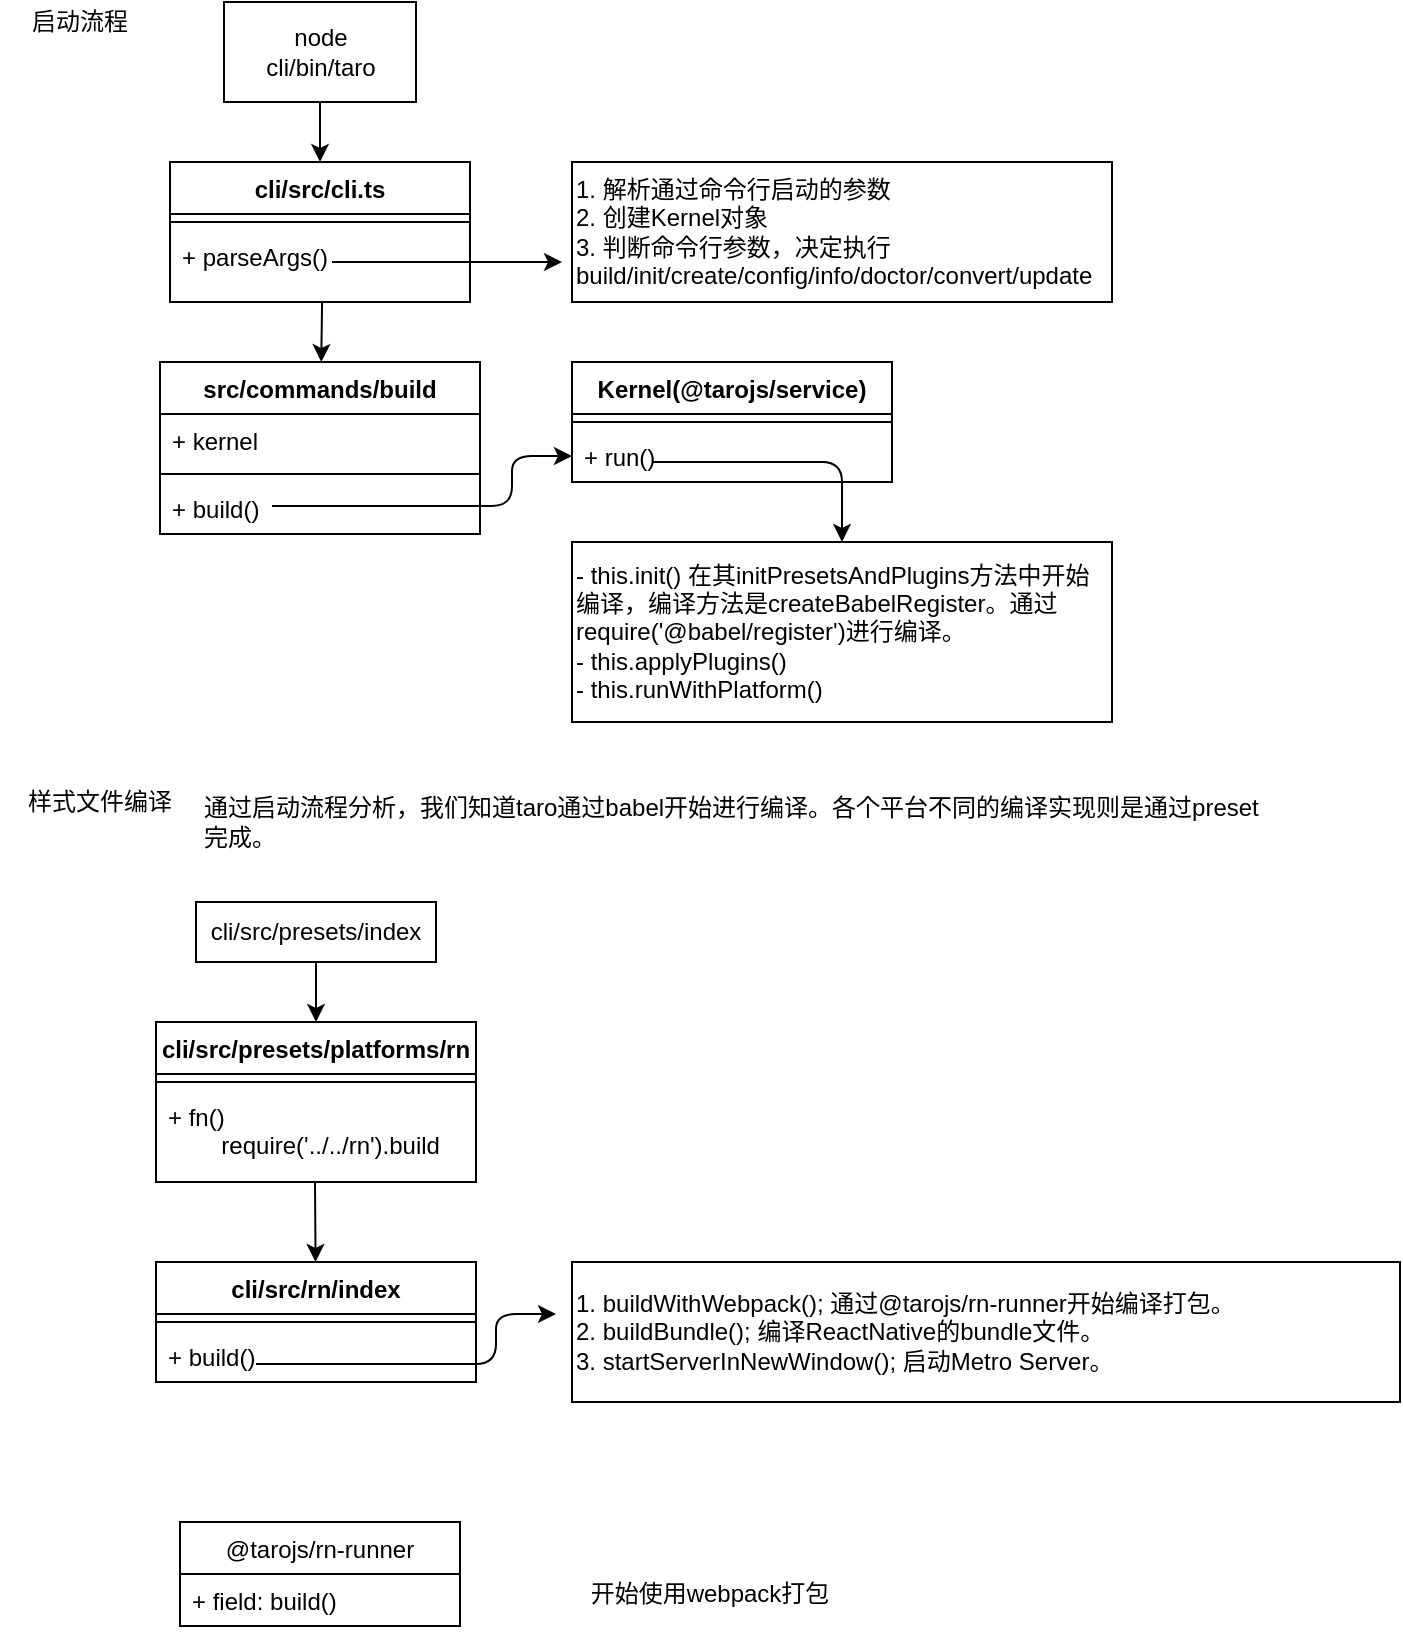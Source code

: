 <mxfile version="13.6.5" type="github">
  <diagram id="qLGAQN45khurday5uuPe" name="第 1 页">
    <mxGraphModel dx="1032" dy="741" grid="1" gridSize="10" guides="1" tooltips="1" connect="1" arrows="1" fold="1" page="1" pageScale="1" pageWidth="827" pageHeight="1169" math="0" shadow="0">
      <root>
        <mxCell id="0" />
        <mxCell id="1" parent="0" />
        <mxCell id="If2TSdoc109izGzcaKSD-9" value="node&lt;br&gt;cli/bin/taro" style="html=1;" parent="1" vertex="1">
          <mxGeometry x="152" y="20" width="96" height="50" as="geometry" />
        </mxCell>
        <mxCell id="If2TSdoc109izGzcaKSD-10" value="" style="endArrow=classic;html=1;exitX=0.5;exitY=1;exitDx=0;exitDy=0;entryX=0.5;entryY=0;entryDx=0;entryDy=0;" parent="1" source="If2TSdoc109izGzcaKSD-9" target="If2TSdoc109izGzcaKSD-5" edge="1">
          <mxGeometry relative="1" as="geometry">
            <mxPoint x="196" y="330" as="sourcePoint" />
            <mxPoint x="296" y="330" as="targetPoint" />
          </mxGeometry>
        </mxCell>
        <mxCell id="If2TSdoc109izGzcaKSD-12" value="1. 解析通过命令行启动的参数&lt;br&gt;2. 创建Kernel对象&lt;br&gt;3. 判断命令行参数，决定执行build/init/create/config/info/doctor/convert/update" style="rounded=0;whiteSpace=wrap;html=1;align=left;" parent="1" vertex="1">
          <mxGeometry x="326" y="100" width="270" height="70" as="geometry" />
        </mxCell>
        <mxCell id="If2TSdoc109izGzcaKSD-13" value="" style="endArrow=classic;html=1;" parent="1" edge="1">
          <mxGeometry width="50" height="50" relative="1" as="geometry">
            <mxPoint x="206" y="150" as="sourcePoint" />
            <mxPoint x="321" y="150" as="targetPoint" />
            <Array as="points" />
          </mxGeometry>
        </mxCell>
        <mxCell id="CVPaqhK79-wcYEb8_Y2l-2" value="" style="endArrow=classic;html=1;exitX=0.507;exitY=1;exitDx=0;exitDy=0;exitPerimeter=0;" parent="1" source="If2TSdoc109izGzcaKSD-8" target="If2TSdoc109izGzcaKSD-14" edge="1">
          <mxGeometry width="50" height="50" relative="1" as="geometry">
            <mxPoint x="-54" y="300" as="sourcePoint" />
            <mxPoint x="-4" y="250" as="targetPoint" />
          </mxGeometry>
        </mxCell>
        <mxCell id="CVPaqhK79-wcYEb8_Y2l-3" value="- this.init() 在其initPresetsAndPlugins方法中开始编译，编译方法是createBabelRegister。通过require(&#39;@babel/register&#39;)进行编译。&lt;br&gt;- this.applyPlugins()&lt;br&gt;- this.runWithPlatform()" style="rounded=0;whiteSpace=wrap;html=1;align=left;" parent="1" vertex="1">
          <mxGeometry x="326" y="290" width="270" height="90" as="geometry" />
        </mxCell>
        <mxCell id="_iwkqZUHezdEcZJgWdHv-1" value="样式文件编译" style="text;html=1;strokeColor=none;fillColor=none;align=center;verticalAlign=middle;whiteSpace=wrap;rounded=0;" parent="1" vertex="1">
          <mxGeometry x="40" y="410" width="100" height="20" as="geometry" />
        </mxCell>
        <mxCell id="_iwkqZUHezdEcZJgWdHv-2" value="启动流程" style="text;html=1;strokeColor=none;fillColor=none;align=center;verticalAlign=middle;whiteSpace=wrap;rounded=0;" parent="1" vertex="1">
          <mxGeometry x="40" y="20" width="80" height="20" as="geometry" />
        </mxCell>
        <mxCell id="If2TSdoc109izGzcaKSD-5" value="cli/src/cli.ts" style="swimlane;fontStyle=1;align=center;verticalAlign=top;childLayout=stackLayout;horizontal=1;startSize=26;horizontalStack=0;resizeParent=1;resizeParentMax=0;resizeLast=0;collapsible=1;marginBottom=0;" parent="1" vertex="1">
          <mxGeometry x="125" y="100" width="150" height="70" as="geometry" />
        </mxCell>
        <mxCell id="If2TSdoc109izGzcaKSD-7" value="" style="line;strokeWidth=1;fillColor=none;align=left;verticalAlign=middle;spacingTop=-1;spacingLeft=3;spacingRight=3;rotatable=0;labelPosition=right;points=[];portConstraint=eastwest;" parent="If2TSdoc109izGzcaKSD-5" vertex="1">
          <mxGeometry y="26" width="150" height="8" as="geometry" />
        </mxCell>
        <mxCell id="If2TSdoc109izGzcaKSD-8" value="+ parseArgs()" style="text;strokeColor=none;fillColor=none;align=left;verticalAlign=top;spacingLeft=4;spacingRight=4;overflow=hidden;rotatable=0;points=[[0,0.5],[1,0.5]];portConstraint=eastwest;" parent="If2TSdoc109izGzcaKSD-5" vertex="1">
          <mxGeometry y="34" width="150" height="36" as="geometry" />
        </mxCell>
        <mxCell id="If2TSdoc109izGzcaKSD-14" value="src/commands/build" style="swimlane;fontStyle=1;align=center;verticalAlign=top;childLayout=stackLayout;horizontal=1;startSize=26;horizontalStack=0;resizeParent=1;resizeParentMax=0;resizeLast=0;collapsible=1;marginBottom=0;" parent="1" vertex="1">
          <mxGeometry x="120" y="200" width="160" height="86" as="geometry" />
        </mxCell>
        <mxCell id="If2TSdoc109izGzcaKSD-15" value="+ kernel" style="text;strokeColor=none;fillColor=none;align=left;verticalAlign=top;spacingLeft=4;spacingRight=4;overflow=hidden;rotatable=0;points=[[0,0.5],[1,0.5]];portConstraint=eastwest;" parent="If2TSdoc109izGzcaKSD-14" vertex="1">
          <mxGeometry y="26" width="160" height="26" as="geometry" />
        </mxCell>
        <mxCell id="If2TSdoc109izGzcaKSD-16" value="" style="line;strokeWidth=1;fillColor=none;align=left;verticalAlign=middle;spacingTop=-1;spacingLeft=3;spacingRight=3;rotatable=0;labelPosition=right;points=[];portConstraint=eastwest;" parent="If2TSdoc109izGzcaKSD-14" vertex="1">
          <mxGeometry y="52" width="160" height="8" as="geometry" />
        </mxCell>
        <mxCell id="CVPaqhK79-wcYEb8_Y2l-1" value="" style="endArrow=classic;html=1;entryX=0;entryY=0.5;entryDx=0;entryDy=0;" parent="If2TSdoc109izGzcaKSD-14" target="If2TSdoc109izGzcaKSD-21" edge="1">
          <mxGeometry width="50" height="50" relative="1" as="geometry">
            <mxPoint x="56" y="72" as="sourcePoint" />
            <mxPoint x="176" y="52" as="targetPoint" />
            <Array as="points">
              <mxPoint x="176" y="72" />
              <mxPoint x="176" y="47" />
            </Array>
          </mxGeometry>
        </mxCell>
        <mxCell id="If2TSdoc109izGzcaKSD-17" value="+ build()" style="text;strokeColor=none;fillColor=none;align=left;verticalAlign=top;spacingLeft=4;spacingRight=4;overflow=hidden;rotatable=0;points=[[0,0.5],[1,0.5]];portConstraint=eastwest;" parent="If2TSdoc109izGzcaKSD-14" vertex="1">
          <mxGeometry y="60" width="160" height="26" as="geometry" />
        </mxCell>
        <mxCell id="If2TSdoc109izGzcaKSD-18" value="Kernel(@tarojs/service)" style="swimlane;fontStyle=1;align=center;verticalAlign=top;childLayout=stackLayout;horizontal=1;startSize=26;horizontalStack=0;resizeParent=1;resizeParentMax=0;resizeLast=0;collapsible=1;marginBottom=0;" parent="1" vertex="1">
          <mxGeometry x="326" y="200" width="160" height="60" as="geometry" />
        </mxCell>
        <mxCell id="If2TSdoc109izGzcaKSD-20" value="" style="line;strokeWidth=1;fillColor=none;align=left;verticalAlign=middle;spacingTop=-1;spacingLeft=3;spacingRight=3;rotatable=0;labelPosition=right;points=[];portConstraint=eastwest;" parent="If2TSdoc109izGzcaKSD-18" vertex="1">
          <mxGeometry y="26" width="160" height="8" as="geometry" />
        </mxCell>
        <mxCell id="CVPaqhK79-wcYEb8_Y2l-4" value="" style="endArrow=classic;html=1;entryX=0.5;entryY=0;entryDx=0;entryDy=0;" parent="If2TSdoc109izGzcaKSD-18" target="CVPaqhK79-wcYEb8_Y2l-3" edge="1">
          <mxGeometry width="50" height="50" relative="1" as="geometry">
            <mxPoint x="40" y="50" as="sourcePoint" />
            <mxPoint x="90" as="targetPoint" />
            <Array as="points">
              <mxPoint x="135" y="50" />
            </Array>
          </mxGeometry>
        </mxCell>
        <mxCell id="If2TSdoc109izGzcaKSD-21" value="+ run()" style="text;strokeColor=none;fillColor=none;align=left;verticalAlign=top;spacingLeft=4;spacingRight=4;overflow=hidden;rotatable=0;points=[[0,0.5],[1,0.5]];portConstraint=eastwest;" parent="If2TSdoc109izGzcaKSD-18" vertex="1">
          <mxGeometry y="34" width="160" height="26" as="geometry" />
        </mxCell>
        <mxCell id="okpEa-yubMFcdNo9ZUSm-1" value="通过启动流程分析，我们知道taro通过babel开始进行编译。各个平台不同的编译实现则是通过preset完成。" style="text;html=1;strokeColor=none;fillColor=none;align=left;verticalAlign=middle;whiteSpace=wrap;rounded=0;" vertex="1" parent="1">
          <mxGeometry x="140" y="410" width="530" height="40" as="geometry" />
        </mxCell>
        <mxCell id="okpEa-yubMFcdNo9ZUSm-2" value="cli/src/presets/index" style="rounded=0;whiteSpace=wrap;html=1;align=center;" vertex="1" parent="1">
          <mxGeometry x="138" y="470" width="120" height="30" as="geometry" />
        </mxCell>
        <mxCell id="okpEa-yubMFcdNo9ZUSm-7" value="" style="endArrow=classic;html=1;exitX=0.5;exitY=1;exitDx=0;exitDy=0;entryX=0.5;entryY=0;entryDx=0;entryDy=0;" edge="1" parent="1" source="okpEa-yubMFcdNo9ZUSm-2" target="okpEa-yubMFcdNo9ZUSm-3">
          <mxGeometry width="50" height="50" relative="1" as="geometry">
            <mxPoint x="28" y="540" as="sourcePoint" />
            <mxPoint x="78" y="490" as="targetPoint" />
          </mxGeometry>
        </mxCell>
        <mxCell id="okpEa-yubMFcdNo9ZUSm-12" value="1. buildWithWebpack(); 通过@tarojs/rn-runner开始编译打包。&lt;br&gt;2. buildBundle(); 编译ReactNative的bundle文件。&lt;br&gt;3. startServerInNewWindow(); 启动Metro Server。" style="rounded=0;whiteSpace=wrap;html=1;align=left;" vertex="1" parent="1">
          <mxGeometry x="326" y="650" width="414" height="70" as="geometry" />
        </mxCell>
        <mxCell id="okpEa-yubMFcdNo9ZUSm-3" value="cli/src/presets/platforms/rn" style="swimlane;fontStyle=1;align=center;verticalAlign=top;childLayout=stackLayout;horizontal=1;startSize=26;horizontalStack=0;resizeParent=1;resizeParentMax=0;resizeLast=0;collapsible=1;marginBottom=0;" vertex="1" parent="1">
          <mxGeometry x="118" y="530" width="160" height="80" as="geometry" />
        </mxCell>
        <mxCell id="okpEa-yubMFcdNo9ZUSm-5" value="" style="line;strokeWidth=1;fillColor=none;align=left;verticalAlign=middle;spacingTop=-1;spacingLeft=3;spacingRight=3;rotatable=0;labelPosition=right;points=[];portConstraint=eastwest;" vertex="1" parent="okpEa-yubMFcdNo9ZUSm-3">
          <mxGeometry y="26" width="160" height="8" as="geometry" />
        </mxCell>
        <mxCell id="okpEa-yubMFcdNo9ZUSm-6" value="+ fn()&#xa;        require(&#39;../../rn&#39;).build" style="text;strokeColor=none;fillColor=none;align=left;verticalAlign=top;spacingLeft=4;spacingRight=4;overflow=hidden;rotatable=0;points=[[0,0.5],[1,0.5]];portConstraint=eastwest;" vertex="1" parent="okpEa-yubMFcdNo9ZUSm-3">
          <mxGeometry y="34" width="160" height="46" as="geometry" />
        </mxCell>
        <mxCell id="okpEa-yubMFcdNo9ZUSm-14" value="" style="endArrow=classic;html=1;exitX=0.5;exitY=1;exitDx=0;exitDy=0;" edge="1" parent="1" target="okpEa-yubMFcdNo9ZUSm-8">
          <mxGeometry width="50" height="50" relative="1" as="geometry">
            <mxPoint x="197.5" y="610" as="sourcePoint" />
            <mxPoint x="197.5" y="640" as="targetPoint" />
          </mxGeometry>
        </mxCell>
        <mxCell id="okpEa-yubMFcdNo9ZUSm-8" value="cli/src/rn/index" style="swimlane;fontStyle=1;align=center;verticalAlign=top;childLayout=stackLayout;horizontal=1;startSize=26;horizontalStack=0;resizeParent=1;resizeParentMax=0;resizeLast=0;collapsible=1;marginBottom=0;" vertex="1" parent="1">
          <mxGeometry x="118" y="650" width="160" height="60" as="geometry" />
        </mxCell>
        <mxCell id="okpEa-yubMFcdNo9ZUSm-10" value="" style="line;strokeWidth=1;fillColor=none;align=left;verticalAlign=middle;spacingTop=-1;spacingLeft=3;spacingRight=3;rotatable=0;labelPosition=right;points=[];portConstraint=eastwest;" vertex="1" parent="okpEa-yubMFcdNo9ZUSm-8">
          <mxGeometry y="26" width="160" height="8" as="geometry" />
        </mxCell>
        <mxCell id="okpEa-yubMFcdNo9ZUSm-11" value="+ build()" style="text;strokeColor=none;fillColor=none;align=left;verticalAlign=top;spacingLeft=4;spacingRight=4;overflow=hidden;rotatable=0;points=[[0,0.5],[1,0.5]];portConstraint=eastwest;" vertex="1" parent="okpEa-yubMFcdNo9ZUSm-8">
          <mxGeometry y="34" width="160" height="26" as="geometry" />
        </mxCell>
        <mxCell id="okpEa-yubMFcdNo9ZUSm-13" value="" style="endArrow=classic;html=1;entryX=0;entryY=0.5;entryDx=0;entryDy=0;" edge="1" parent="okpEa-yubMFcdNo9ZUSm-8">
          <mxGeometry width="50" height="50" relative="1" as="geometry">
            <mxPoint x="50" y="51" as="sourcePoint" />
            <mxPoint x="200" y="26" as="targetPoint" />
            <Array as="points">
              <mxPoint x="170" y="51" />
              <mxPoint x="170" y="26" />
            </Array>
          </mxGeometry>
        </mxCell>
        <mxCell id="okpEa-yubMFcdNo9ZUSm-15" value="@tarojs/rn-runner" style="swimlane;fontStyle=0;childLayout=stackLayout;horizontal=1;startSize=26;fillColor=none;horizontalStack=0;resizeParent=1;resizeParentMax=0;resizeLast=0;collapsible=1;marginBottom=0;align=center;" vertex="1" parent="1">
          <mxGeometry x="130" y="780" width="140" height="52" as="geometry" />
        </mxCell>
        <mxCell id="okpEa-yubMFcdNo9ZUSm-16" value="+ field: build()" style="text;strokeColor=none;fillColor=none;align=left;verticalAlign=top;spacingLeft=4;spacingRight=4;overflow=hidden;rotatable=0;points=[[0,0.5],[1,0.5]];portConstraint=eastwest;" vertex="1" parent="okpEa-yubMFcdNo9ZUSm-15">
          <mxGeometry y="26" width="140" height="26" as="geometry" />
        </mxCell>
        <mxCell id="okpEa-yubMFcdNo9ZUSm-19" value="开始使用webpack打包" style="text;html=1;strokeColor=none;fillColor=none;align=center;verticalAlign=middle;whiteSpace=wrap;rounded=0;" vertex="1" parent="1">
          <mxGeometry x="320" y="806" width="150" height="20" as="geometry" />
        </mxCell>
      </root>
    </mxGraphModel>
  </diagram>
</mxfile>
